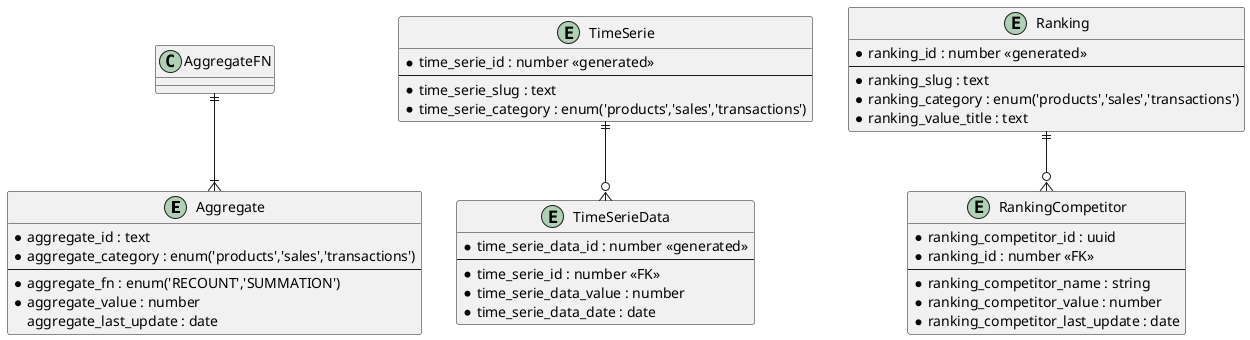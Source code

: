 ' database/database-metrics.puml
@startuml Database metrics tables

' Aggregate
entity Aggregate {
  * aggregate_id : text
  * aggregate_category : enum('products','sales','transactions')
  --
  * aggregate_fn : enum('RECOUNT','SUMMATION')
  * aggregate_value : number
  aggregate_last_update : date
}

AggregateFN ||--|{ Aggregate

' TimeSerie
entity TimeSerie {
  * time_serie_id : number <<generated>>
  --
  * time_serie_slug : text
  * time_serie_category : enum('products','sales','transactions')
}

entity TimeSerieData {
  * time_serie_data_id : number <<generated>>
  --
  * time_serie_id : number <<FK>>
  * time_serie_data_value : number
  * time_serie_data_date : date
}

TimeSerie ||--o{ TimeSerieData

' Ranking
entity Ranking {
  * ranking_id : number <<generated>>
  --
  * ranking_slug : text
  * ranking_category : enum('products','sales','transactions')
  * ranking_value_title : text
}

entity RankingCompetitor {
  * ranking_competitor_id : uuid
  * ranking_id : number <<FK>>
  --
  * ranking_competitor_name : string
  * ranking_competitor_value : number
  * ranking_competitor_last_update : date
}

Ranking ||--o{ RankingCompetitor
@enduml
